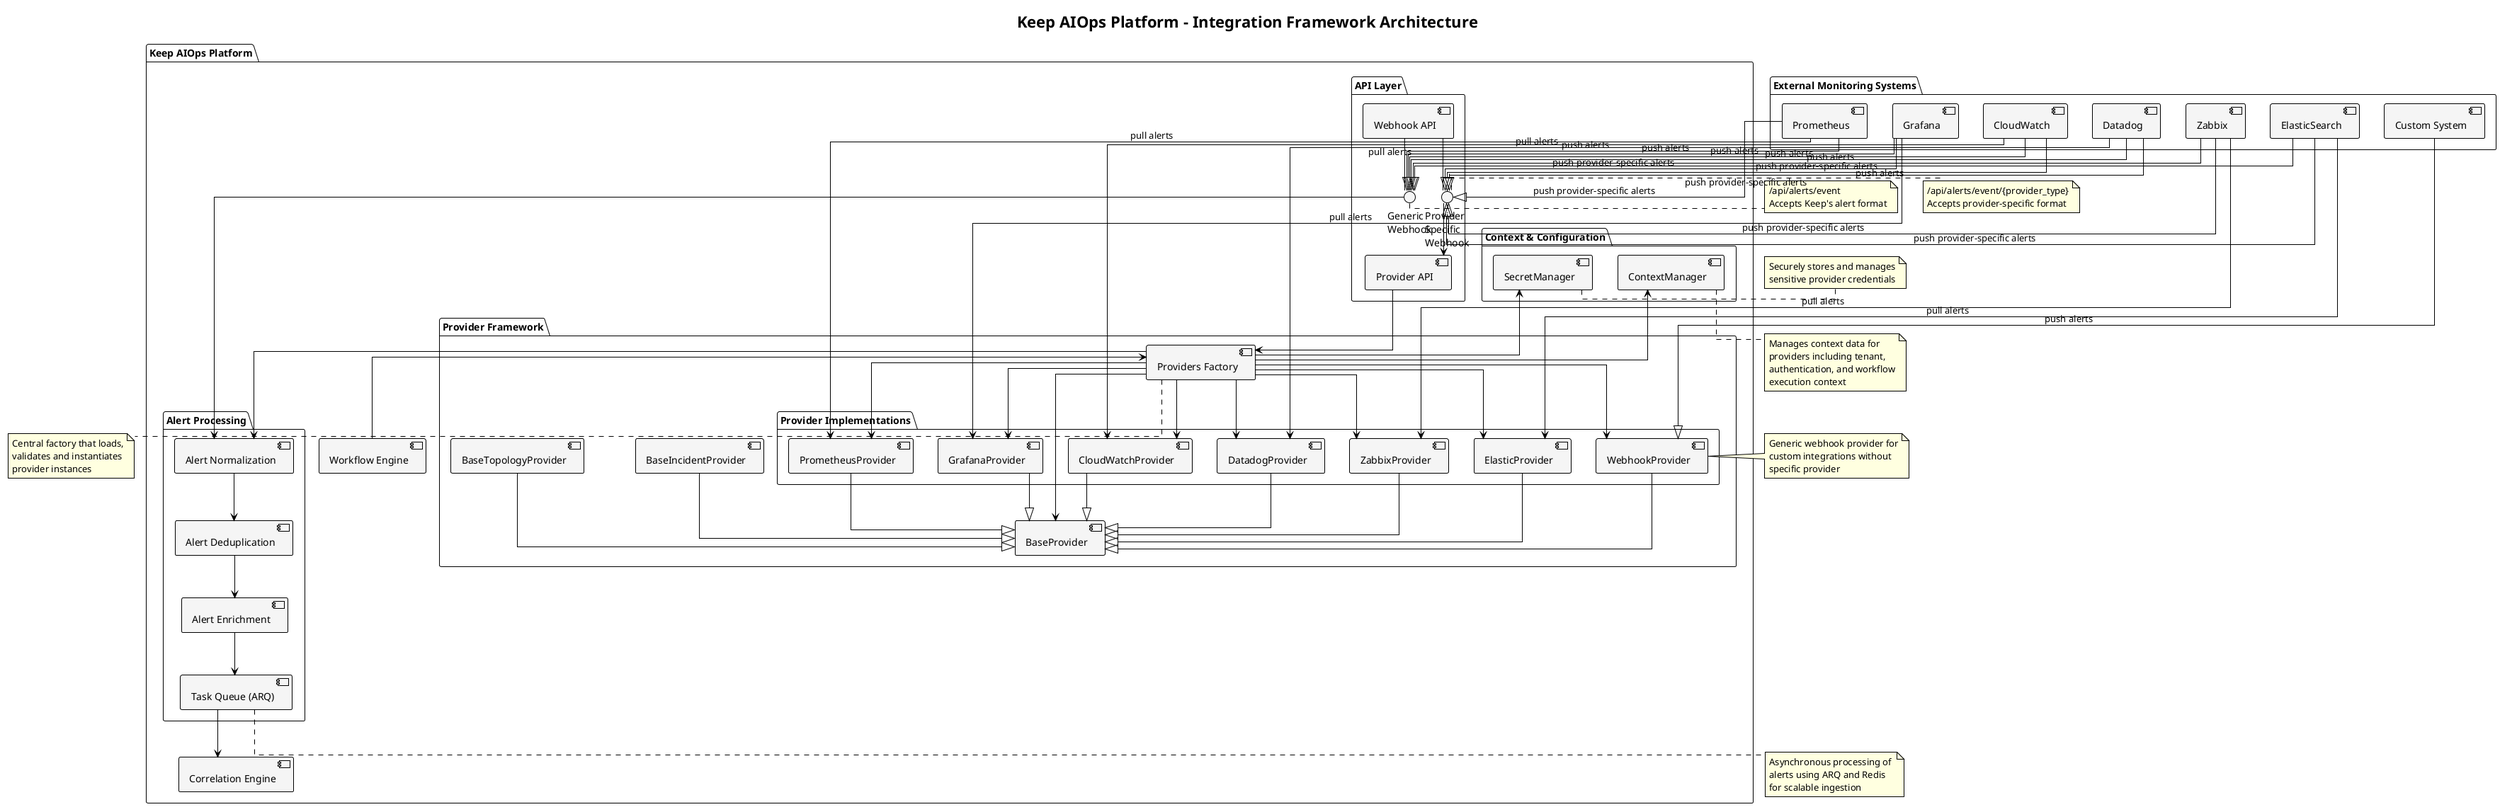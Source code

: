 @startuml Integration_Framework_Architecture

title Keep AIOps Platform - Integration Framework Architecture

!theme plain
skinparam linetype ortho
skinparam ComponentBackgroundColor WhiteSmoke
skinparam ComponentBorderColor Black
skinparam InterfaceBackgroundColor WhiteSmoke
skinparam InterfaceBorderColor Black
skinparam ArrowColor Black
skinparam NoteBackgroundColor LightYellow
skinparam NoteBorderColor Black

' External Systems
package "External Monitoring Systems" {
  [Prometheus] as Prometheus
  [Grafana] as Grafana
  [CloudWatch] as CloudWatch
  [Datadog] as Datadog
  [Zabbix] as Zabbix
  [ElasticSearch] as ElasticSearch
  [Custom System] as CustomSystem
}

' Keep AIOps Platform
package "Keep AIOps Platform" {
  ' API Layer
  package "API Layer" {
    [Webhook API] as WebhookAPI
    [Provider API] as ProviderAPI
    
    interface "Generic\nWebhook" as GenericWebhook
    interface "Provider\nSpecific\nWebhook" as ProviderWebhook
    
    WebhookAPI -- GenericWebhook
    WebhookAPI -- ProviderWebhook
  }
  
  ' Provider Framework
  package "Provider Framework" {
    [Providers Factory] as ProvidersFactory
    [BaseProvider] as BaseProvider
    [BaseTopologyProvider] as BaseTopologyProvider
    [BaseIncidentProvider] as BaseIncidentProvider
    
    ProvidersFactory --> BaseProvider
    BaseTopologyProvider --|> BaseProvider
    BaseIncidentProvider --|> BaseProvider
    
    ' Provider Types
    package "Provider Implementations" {
      [PrometheusProvider] as PrometheusProvider
      [GrafanaProvider] as GrafanaProvider
      [CloudWatchProvider] as CloudWatchProvider
      [DatadogProvider] as DatadogProvider
      [ZabbixProvider] as ZabbixProvider
      [ElasticProvider] as ElasticProvider
      [WebhookProvider] as WebhookProvider
      
      PrometheusProvider --|> BaseProvider
      GrafanaProvider --|> BaseProvider
      CloudWatchProvider --|> BaseProvider
      DatadogProvider --|> BaseProvider
      ZabbixProvider --|> BaseProvider
      ElasticProvider --|> BaseProvider
      WebhookProvider --|> BaseProvider
    }
    
    ProvidersFactory --> PrometheusProvider
    ProvidersFactory --> GrafanaProvider
    ProvidersFactory --> CloudWatchProvider
    ProvidersFactory --> DatadogProvider
    ProvidersFactory --> ZabbixProvider
    ProvidersFactory --> ElasticProvider
    ProvidersFactory --> WebhookProvider
  }
  
  ' Alert Processing
  package "Alert Processing" {
    [Alert Normalization] as AlertNormalization
    [Alert Deduplication] as AlertDeduplication
    [Alert Enrichment] as AlertEnrichment
    [Task Queue (ARQ)] as TaskQueue
    
    AlertNormalization --> AlertDeduplication
    AlertDeduplication --> AlertEnrichment
    AlertEnrichment --> TaskQueue
  }
  
  ' Context and Configuration
  package "Context & Configuration" {
    [ContextManager] as ContextManager
    [SecretManager] as SecretManager
    
    ContextManager <-- ProvidersFactory
    SecretManager <-- ProvidersFactory
  }
  
  ' Core Platform Components
  [Correlation Engine] as CorrelationEngine
  [Workflow Engine] as WorkflowEngine
  
  TaskQueue --> CorrelationEngine
  ProvidersFactory <-- WorkflowEngine
}

' External Connections
Prometheus --> PrometheusProvider : "pull alerts"
Grafana --> GrafanaProvider : "pull alerts"
CloudWatch --> CloudWatchProvider : "pull alerts"
Datadog --> DatadogProvider : "pull alerts"
Zabbix --> ZabbixProvider : "pull alerts"
ElasticSearch --> ElasticProvider : "pull alerts"

Prometheus --|> GenericWebhook : "push alerts"
Grafana --|> GenericWebhook : "push alerts"
CloudWatch --|> GenericWebhook : "push alerts"
Datadog --|> GenericWebhook : "push alerts"
Zabbix --|> GenericWebhook : "push alerts"
ElasticSearch --|> GenericWebhook : "push alerts"

Prometheus --|> ProviderWebhook : "push provider-specific alerts"
Grafana --|> ProviderWebhook : "push provider-specific alerts"
CloudWatch --|> ProviderWebhook : "push provider-specific alerts"
Datadog --|> ProviderWebhook : "push provider-specific alerts"
Zabbix --|> ProviderWebhook : "push provider-specific alerts"
ElasticSearch --|> ProviderWebhook : "push provider-specific alerts"

CustomSystem --|> WebhookProvider : "push alerts"

' Flow from API to Processing
GenericWebhook --> AlertNormalization
ProviderWebhook --> ProviderAPI
ProviderAPI --> ProvidersFactory
ProvidersFactory --> AlertNormalization

' Notes
note right of WebhookProvider
  Generic webhook provider for
  custom integrations without
  specific provider
end note

note bottom of ProvidersFactory
  Central factory that loads,
  validates and instantiates
  provider instances
end note

note bottom of ContextManager
  Manages context data for
  providers including tenant,
  authentication, and workflow
  execution context
end note

note right of SecretManager
  Securely stores and manages
  sensitive provider credentials
end note

note bottom of TaskQueue
  Asynchronous processing of 
  alerts using ARQ and Redis
  for scalable ingestion
end note

note right of ProviderWebhook
  /api/alerts/event/{provider_type}
  Accepts provider-specific format
end note

note right of GenericWebhook
  /api/alerts/event
  Accepts Keep's alert format
end note

@enduml 